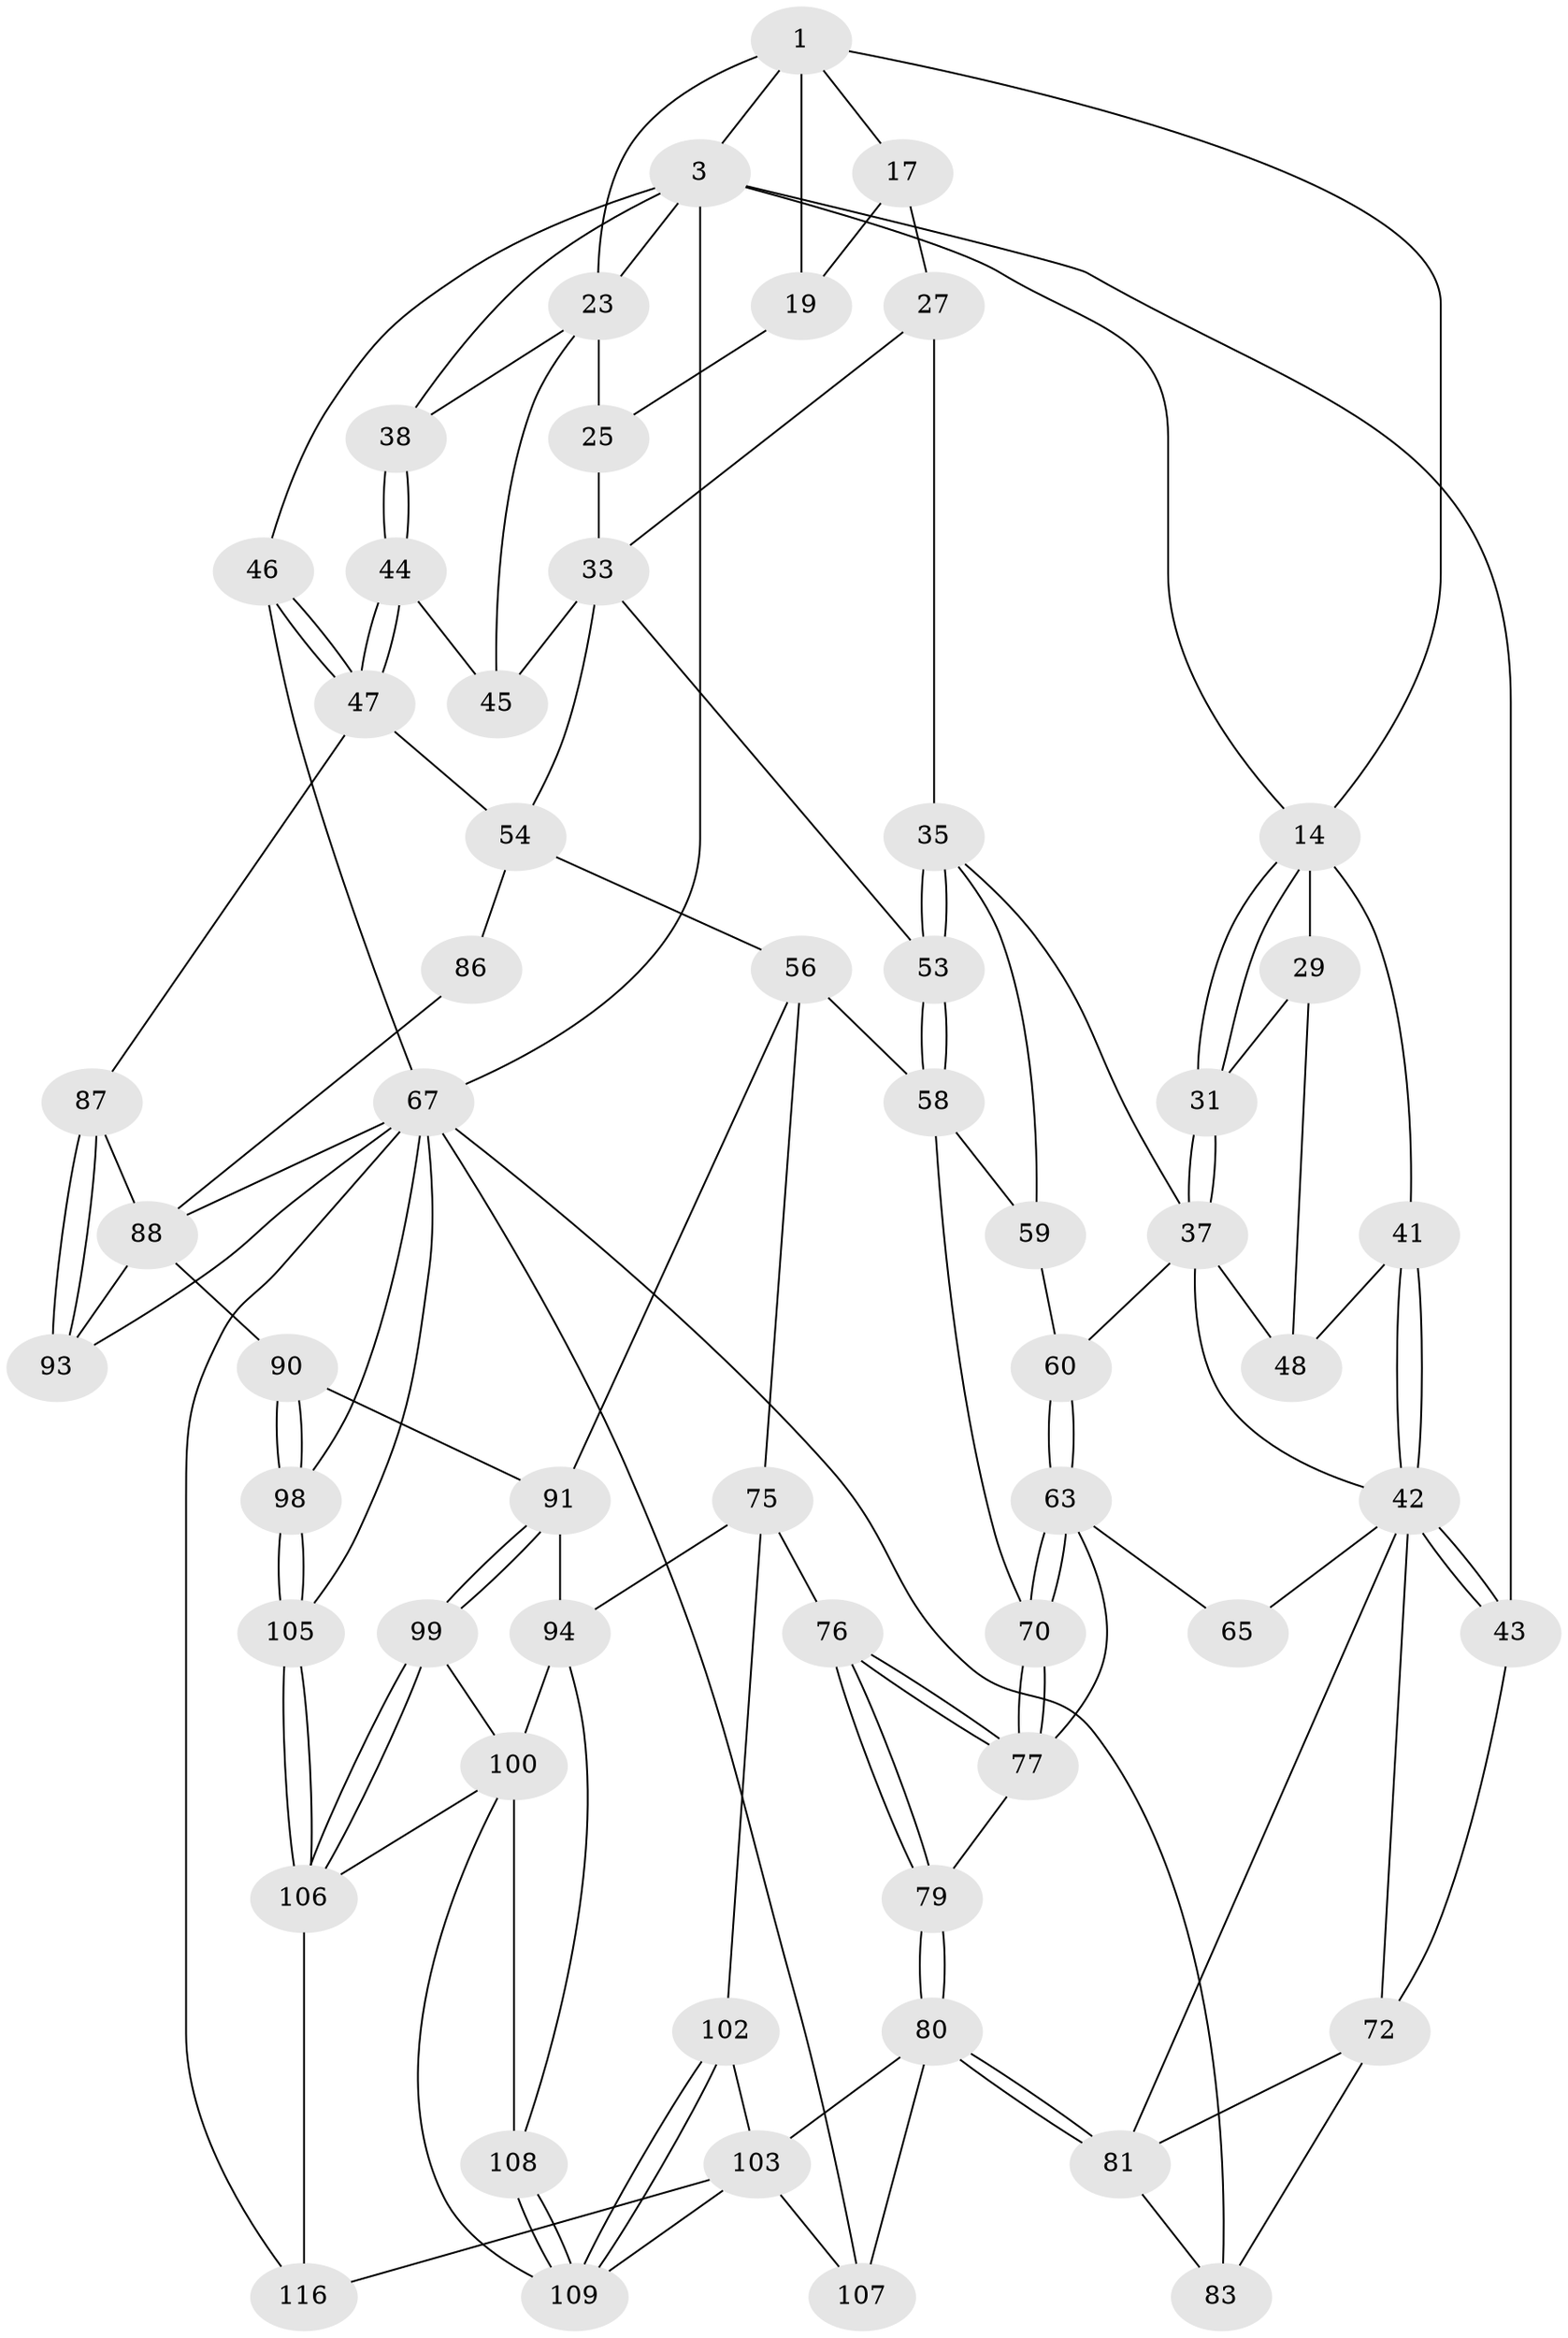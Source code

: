 // original degree distribution, {3: 0.03418803418803419, 5: 0.5641025641025641, 4: 0.19658119658119658, 6: 0.20512820512820512}
// Generated by graph-tools (version 1.1) at 2025/17/03/09/25 04:17:11]
// undirected, 58 vertices, 132 edges
graph export_dot {
graph [start="1"]
  node [color=gray90,style=filled];
  1 [pos="+0.7774789352012511+0",super="+2+5"];
  3 [pos="+1+0",super="+4+21"];
  14 [pos="+0.26479454998952573+0.19513722118213453",super="+15"];
  17 [pos="+0.5083008246521955+0.14721938080532987",super="+20+18"];
  19 [pos="+0.6275963599149116+0.2438500886097491"];
  23 [pos="+0.7720718562956028+0.21571601533773857",super="+24"];
  25 [pos="+0.6739232398890252+0.31159883224929336",super="+26"];
  27 [pos="+0.4523059447348325+0.33103989844279974",super="+28"];
  29 [pos="+0.2159532811430586+0.22245540941284067",super="+32"];
  31 [pos="+0.28683110698221426+0.38256416758641787"];
  33 [pos="+0.6458149908718559+0.3807916633886134",super="+52+34"];
  35 [pos="+0.41986572969079594+0.39083158239876986",super="+36"];
  37 [pos="+0.29682587416716455+0.40428222858817825",super="+49"];
  38 [pos="+0.8446839595968223+0.31239829339971525"];
  41 [pos="+0.11244865028396608+0.3555729673143455"];
  42 [pos="+0+0.4226420578268471",super="+51"];
  43 [pos="+0+0.4225070933222599"];
  44 [pos="+0.8571082833742595+0.43184392500670915"];
  45 [pos="+0.8168850229858922+0.43976372222996135"];
  46 [pos="+1+0.5151011070562173"];
  47 [pos="+1+0.5256717236989314",super="+62"];
  48 [pos="+0.1746884486630656+0.36870701578254433"];
  53 [pos="+0.5243429391201339+0.47363851224956727"];
  54 [pos="+0.6985032203367811+0.5890523474579314",super="+55"];
  56 [pos="+0.6703434532233548+0.6132404279971718",super="+57"];
  58 [pos="+0.5251293636968628+0.5650847005601949",super="+61"];
  59 [pos="+0.39831059941724484+0.4853829056493328"];
  60 [pos="+0.26189387455939434+0.4927434467097199"];
  63 [pos="+0.2799253561494582+0.5816442741451828",super="+64"];
  65 [pos="+0.2517311939326059+0.5927769720227083"];
  67 [pos="+1+1",super="+84+68+113"];
  70 [pos="+0.3675426230838666+0.5939738599978962"];
  72 [pos="+0.07074086726944068+0.6283903815385544",super="+73"];
  75 [pos="+0.46073681778757797+0.7412434087012206",super="+95"];
  76 [pos="+0.40769889442073276+0.7065845496648628"];
  77 [pos="+0.39075922548388226+0.6751357105777346",super="+78"];
  79 [pos="+0.2412692469527898+0.7993576309860632"];
  80 [pos="+0.22130390033340624+0.8267927385994919",super="+104"];
  81 [pos="+0.14224479086983835+0.7493888690649427",super="+82"];
  83 [pos="+0+0.9021278695073635"];
  86 [pos="+0.7945892330853555+0.6583491722318604"];
  87 [pos="+0.9280247716225898+0.6684969324618038"];
  88 [pos="+0.8477522136904151+0.7424964968861246",super="+89+96"];
  90 [pos="+0.7989455432852606+0.7855550606252418"];
  91 [pos="+0.6726149265721626+0.7363197143795394",super="+92"];
  93 [pos="+0.9370471463980129+0.7774536967583153"];
  94 [pos="+0.5663997377323411+0.7675871983009188",super="+101"];
  98 [pos="+0.8052570353640741+0.8605278198468864"];
  99 [pos="+0.6694374863186004+0.8269620210792655"];
  100 [pos="+0.6157978851664784+0.8577317678846864",super="+111"];
  102 [pos="+0.4530518190332644+0.8232010921764983"];
  103 [pos="+0.3143771237343044+0.8735289074940189",super="+115"];
  105 [pos="+0.7702257373542659+0.9130030086323205"];
  106 [pos="+0.7365049746591938+0.9095535966035434",super="+110"];
  107 [pos="+0+1"];
  108 [pos="+0.5869900833791639+0.8684512540382715"];
  109 [pos="+0.5043161655279091+0.903245042249466",super="+114"];
  116 [pos="+0.6430192589786392+1"];
  1 -- 3 [weight=2];
  1 -- 23;
  1 -- 17 [weight=2];
  1 -- 19;
  1 -- 14;
  3 -- 67 [weight=2];
  3 -- 43;
  3 -- 46;
  3 -- 38;
  3 -- 23;
  3 -- 14;
  14 -- 31;
  14 -- 31;
  14 -- 41;
  14 -- 29 [weight=2];
  17 -- 27 [weight=2];
  17 -- 19;
  19 -- 25;
  23 -- 25 [weight=2];
  23 -- 45;
  23 -- 38;
  25 -- 33;
  27 -- 33;
  27 -- 35;
  29 -- 48;
  29 -- 31;
  31 -- 37;
  31 -- 37;
  33 -- 45;
  33 -- 54;
  33 -- 53;
  35 -- 53;
  35 -- 53;
  35 -- 59;
  35 -- 37;
  37 -- 48;
  37 -- 42;
  37 -- 60;
  38 -- 44;
  38 -- 44;
  41 -- 42;
  41 -- 42;
  41 -- 48;
  42 -- 43;
  42 -- 43;
  42 -- 65 [weight=2];
  42 -- 81;
  42 -- 72;
  43 -- 72;
  44 -- 45;
  44 -- 47;
  44 -- 47;
  46 -- 47;
  46 -- 47;
  46 -- 67;
  47 -- 87;
  47 -- 54;
  53 -- 58;
  53 -- 58;
  54 -- 56;
  54 -- 86;
  56 -- 58;
  56 -- 75;
  56 -- 91;
  58 -- 59;
  58 -- 70;
  59 -- 60;
  60 -- 63;
  60 -- 63;
  63 -- 70;
  63 -- 70;
  63 -- 65;
  63 -- 77;
  67 -- 107;
  67 -- 83;
  67 -- 98;
  67 -- 88;
  67 -- 93;
  67 -- 105;
  67 -- 116;
  70 -- 77;
  70 -- 77;
  72 -- 83;
  72 -- 81;
  75 -- 76;
  75 -- 102;
  75 -- 94;
  76 -- 77;
  76 -- 77;
  76 -- 79;
  76 -- 79;
  77 -- 79;
  79 -- 80;
  79 -- 80;
  80 -- 81;
  80 -- 81;
  80 -- 107;
  80 -- 103;
  81 -- 83;
  86 -- 88;
  87 -- 88;
  87 -- 93;
  87 -- 93;
  88 -- 90;
  88 -- 93;
  90 -- 91;
  90 -- 98;
  90 -- 98;
  91 -- 99;
  91 -- 99;
  91 -- 94;
  94 -- 108;
  94 -- 100;
  98 -- 105;
  98 -- 105;
  99 -- 100;
  99 -- 106;
  99 -- 106;
  100 -- 108;
  100 -- 106;
  100 -- 109;
  102 -- 103;
  102 -- 109;
  102 -- 109;
  103 -- 107;
  103 -- 116;
  103 -- 109;
  105 -- 106;
  105 -- 106;
  106 -- 116;
  108 -- 109;
  108 -- 109;
}
